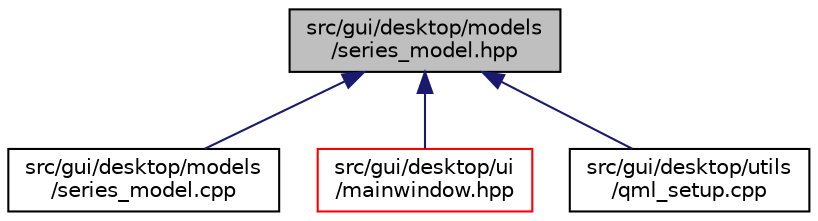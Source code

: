 digraph "src/gui/desktop/models/series_model.hpp"
{
 // LATEX_PDF_SIZE
  edge [fontname="Helvetica",fontsize="10",labelfontname="Helvetica",labelfontsize="10"];
  node [fontname="Helvetica",fontsize="10",shape=record];
  Node1 [label="src/gui/desktop/models\l/series_model.hpp",height=0.2,width=0.4,color="black", fillcolor="grey75", style="filled", fontcolor="black",tooltip=" "];
  Node1 -> Node2 [dir="back",color="midnightblue",fontsize="10",style="solid",fontname="Helvetica"];
  Node2 [label="src/gui/desktop/models\l/series_model.cpp",height=0.2,width=0.4,color="black", fillcolor="white", style="filled",URL="$series__model_8cpp.html",tooltip=" "];
  Node1 -> Node3 [dir="back",color="midnightblue",fontsize="10",style="solid",fontname="Helvetica"];
  Node3 [label="src/gui/desktop/ui\l/mainwindow.hpp",height=0.2,width=0.4,color="red", fillcolor="white", style="filled",URL="$mainwindow_8hpp.html",tooltip=" "];
  Node1 -> Node6 [dir="back",color="midnightblue",fontsize="10",style="solid",fontname="Helvetica"];
  Node6 [label="src/gui/desktop/utils\l/qml_setup.cpp",height=0.2,width=0.4,color="black", fillcolor="white", style="filled",URL="$qml__setup_8cpp.html",tooltip=" "];
}
